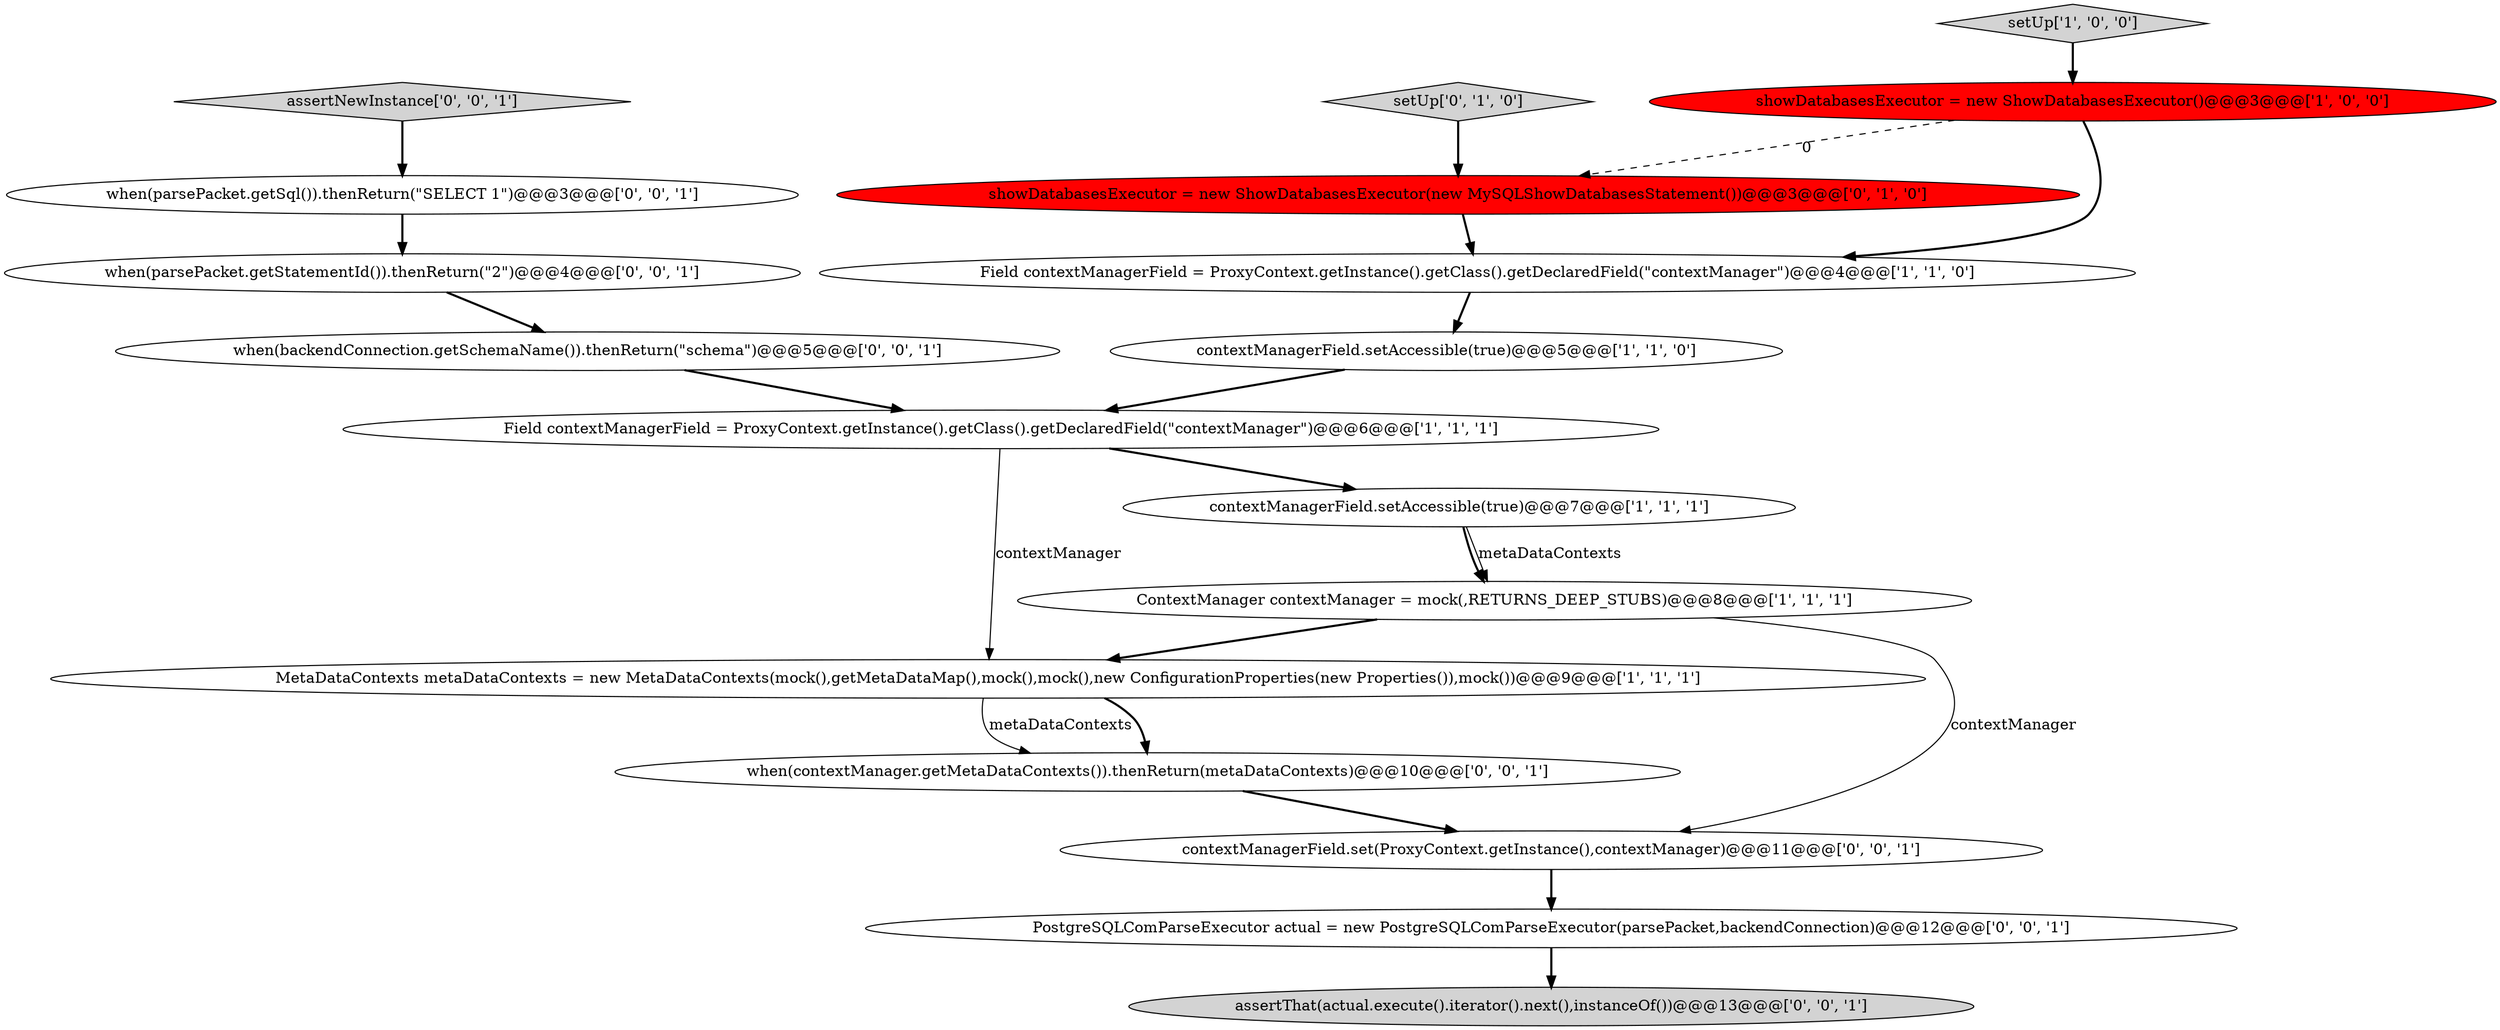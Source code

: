 digraph {
10 [style = filled, label = "assertThat(actual.execute().iterator().next(),instanceOf())@@@13@@@['0', '0', '1']", fillcolor = lightgray, shape = ellipse image = "AAA0AAABBB3BBB"];
9 [style = filled, label = "showDatabasesExecutor = new ShowDatabasesExecutor(new MySQLShowDatabasesStatement())@@@3@@@['0', '1', '0']", fillcolor = red, shape = ellipse image = "AAA1AAABBB2BBB"];
0 [style = filled, label = "Field contextManagerField = ProxyContext.getInstance().getClass().getDeclaredField(\"contextManager\")@@@6@@@['1', '1', '1']", fillcolor = white, shape = ellipse image = "AAA0AAABBB1BBB"];
12 [style = filled, label = "when(backendConnection.getSchemaName()).thenReturn(\"schema\")@@@5@@@['0', '0', '1']", fillcolor = white, shape = ellipse image = "AAA0AAABBB3BBB"];
17 [style = filled, label = "assertNewInstance['0', '0', '1']", fillcolor = lightgray, shape = diamond image = "AAA0AAABBB3BBB"];
15 [style = filled, label = "when(parsePacket.getStatementId()).thenReturn(\"2\")@@@4@@@['0', '0', '1']", fillcolor = white, shape = ellipse image = "AAA0AAABBB3BBB"];
3 [style = filled, label = "ContextManager contextManager = mock(,RETURNS_DEEP_STUBS)@@@8@@@['1', '1', '1']", fillcolor = white, shape = ellipse image = "AAA0AAABBB1BBB"];
7 [style = filled, label = "Field contextManagerField = ProxyContext.getInstance().getClass().getDeclaredField(\"contextManager\")@@@4@@@['1', '1', '0']", fillcolor = white, shape = ellipse image = "AAA0AAABBB1BBB"];
11 [style = filled, label = "when(contextManager.getMetaDataContexts()).thenReturn(metaDataContexts)@@@10@@@['0', '0', '1']", fillcolor = white, shape = ellipse image = "AAA0AAABBB3BBB"];
5 [style = filled, label = "MetaDataContexts metaDataContexts = new MetaDataContexts(mock(),getMetaDataMap(),mock(),mock(),new ConfigurationProperties(new Properties()),mock())@@@9@@@['1', '1', '1']", fillcolor = white, shape = ellipse image = "AAA0AAABBB1BBB"];
2 [style = filled, label = "contextManagerField.setAccessible(true)@@@5@@@['1', '1', '0']", fillcolor = white, shape = ellipse image = "AAA0AAABBB1BBB"];
8 [style = filled, label = "setUp['0', '1', '0']", fillcolor = lightgray, shape = diamond image = "AAA0AAABBB2BBB"];
13 [style = filled, label = "contextManagerField.set(ProxyContext.getInstance(),contextManager)@@@11@@@['0', '0', '1']", fillcolor = white, shape = ellipse image = "AAA0AAABBB3BBB"];
4 [style = filled, label = "showDatabasesExecutor = new ShowDatabasesExecutor()@@@3@@@['1', '0', '0']", fillcolor = red, shape = ellipse image = "AAA1AAABBB1BBB"];
1 [style = filled, label = "setUp['1', '0', '0']", fillcolor = lightgray, shape = diamond image = "AAA0AAABBB1BBB"];
14 [style = filled, label = "when(parsePacket.getSql()).thenReturn(\"SELECT 1\")@@@3@@@['0', '0', '1']", fillcolor = white, shape = ellipse image = "AAA0AAABBB3BBB"];
6 [style = filled, label = "contextManagerField.setAccessible(true)@@@7@@@['1', '1', '1']", fillcolor = white, shape = ellipse image = "AAA0AAABBB1BBB"];
16 [style = filled, label = "PostgreSQLComParseExecutor actual = new PostgreSQLComParseExecutor(parsePacket,backendConnection)@@@12@@@['0', '0', '1']", fillcolor = white, shape = ellipse image = "AAA0AAABBB3BBB"];
6->3 [style = bold, label=""];
1->4 [style = bold, label=""];
3->13 [style = solid, label="contextManager"];
0->6 [style = bold, label=""];
16->10 [style = bold, label=""];
5->11 [style = solid, label="metaDataContexts"];
9->7 [style = bold, label=""];
12->0 [style = bold, label=""];
13->16 [style = bold, label=""];
4->7 [style = bold, label=""];
6->3 [style = solid, label="metaDataContexts"];
4->9 [style = dashed, label="0"];
3->5 [style = bold, label=""];
2->0 [style = bold, label=""];
17->14 [style = bold, label=""];
7->2 [style = bold, label=""];
11->13 [style = bold, label=""];
8->9 [style = bold, label=""];
14->15 [style = bold, label=""];
15->12 [style = bold, label=""];
5->11 [style = bold, label=""];
0->5 [style = solid, label="contextManager"];
}

